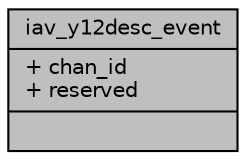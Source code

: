 digraph "iav_y12desc_event"
{
 // INTERACTIVE_SVG=YES
 // LATEX_PDF_SIZE
  bgcolor="transparent";
  edge [fontname="Helvetica",fontsize="10",labelfontname="Helvetica",labelfontsize="10"];
  node [fontname="Helvetica",fontsize="10",shape=record];
  Node1 [label="{iav_y12desc_event\n|+ chan_id\l+ reserved\l|}",height=0.2,width=0.4,color="black", fillcolor="grey75", style="filled", fontcolor="black",tooltip=" "];
}
